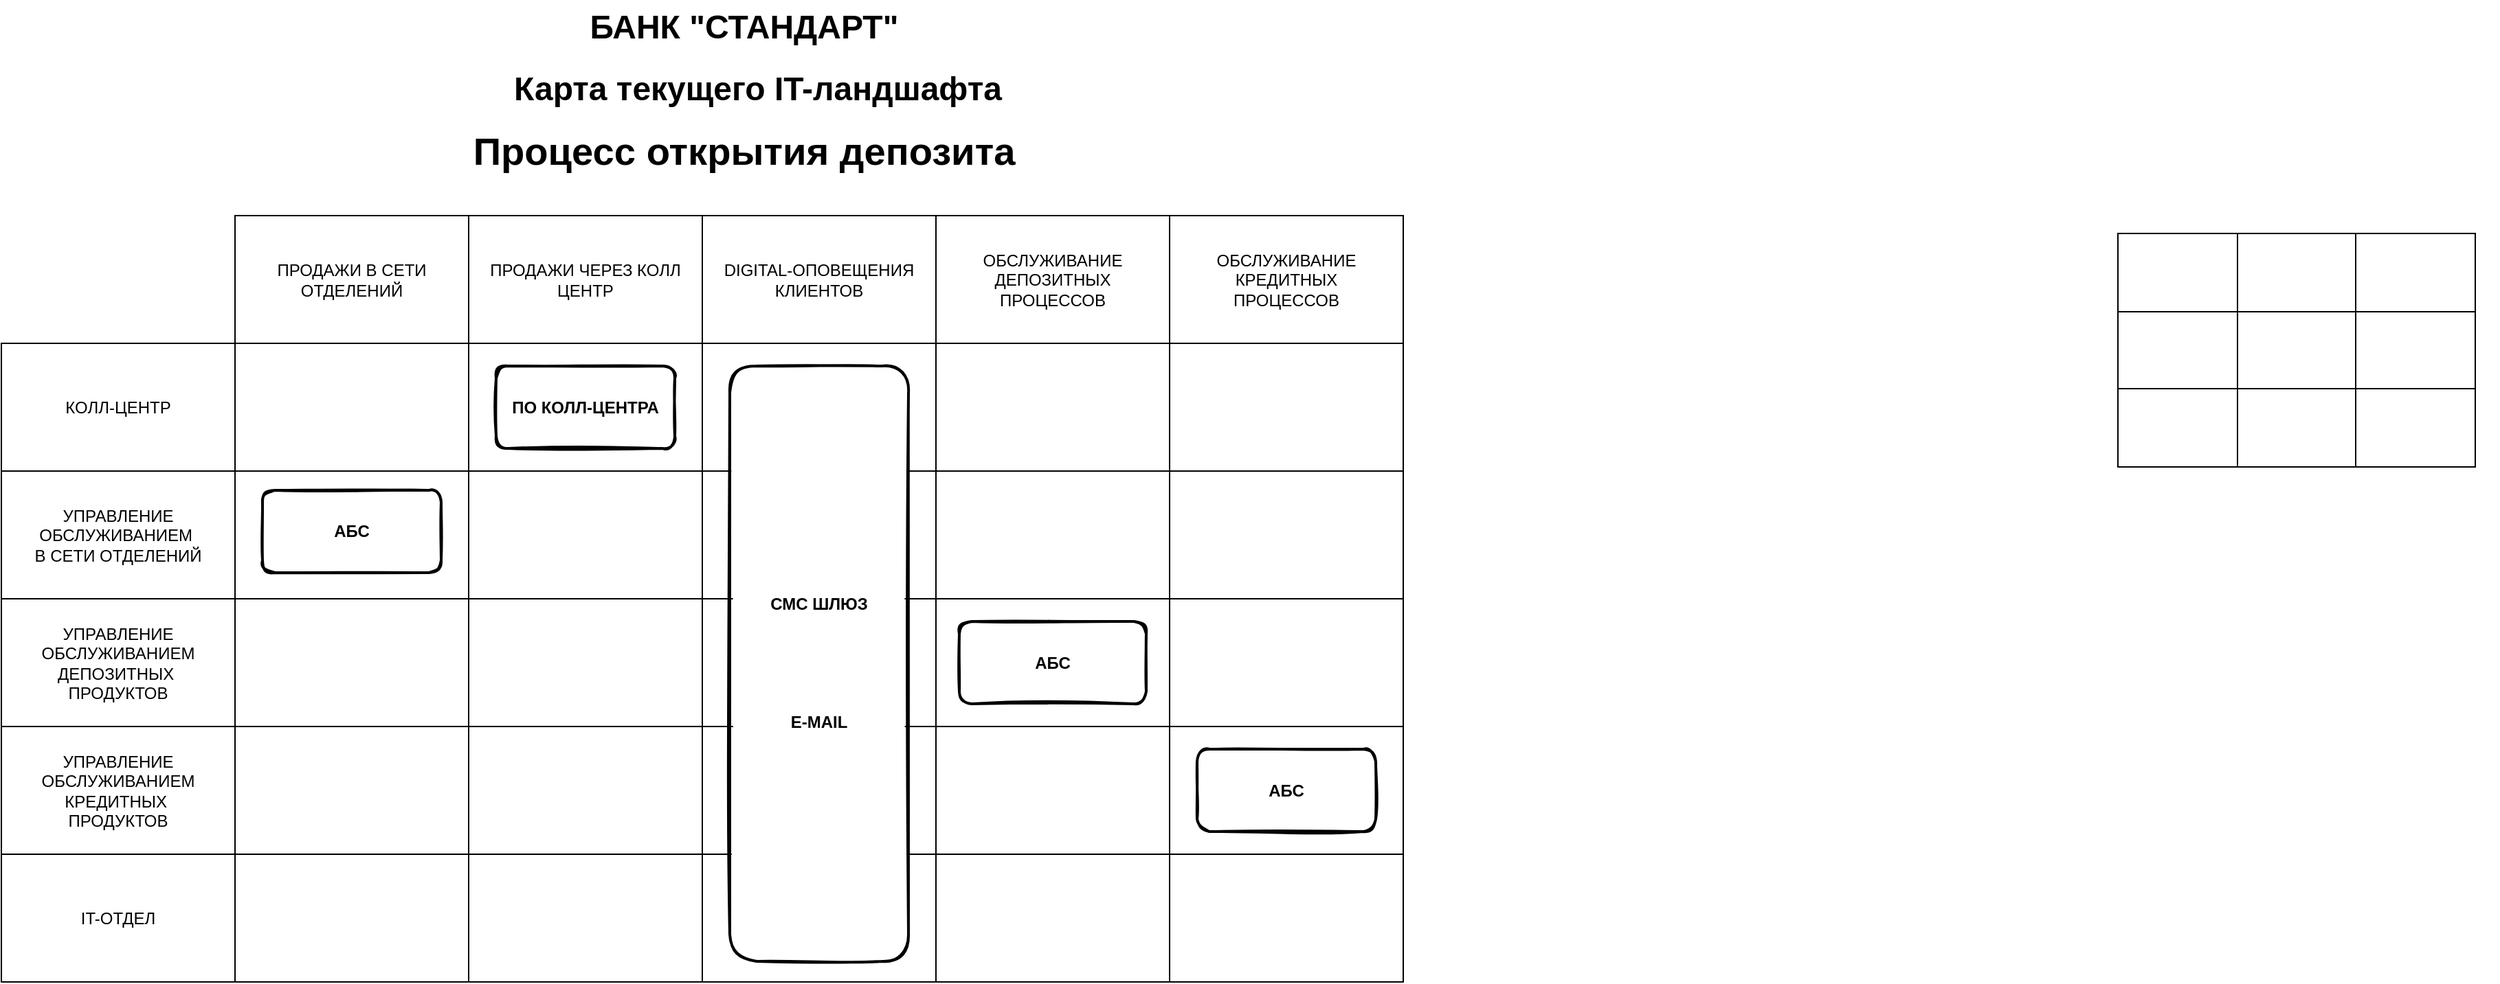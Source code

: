<mxfile version="25.0.2">
  <diagram name="Page-1" id="fc2ac565-0d4e-3f0d-88b0-a54af1634ed7">
    <mxGraphModel dx="1674" dy="854" grid="1" gridSize="10" guides="1" tooltips="1" connect="0" arrows="1" fold="1" page="1" pageScale="1.5" pageWidth="1169" pageHeight="827" background="none" math="0" shadow="0">
      <root>
        <mxCell id="0" style=";html=1;" />
        <mxCell id="1" style=";html=1;" parent="0" />
        <mxCell id="iBaxnLrJakrebYnxHkMO-363" value="&lt;strong&gt;Карта текущего IT-ландшафта&lt;/strong&gt;" style="text;strokeColor=none;fillColor=none;html=1;fontSize=24;fontStyle=1;verticalAlign=middle;align=center;" parent="1" vertex="1">
          <mxGeometry x="1100" y="420" width="640" height="30" as="geometry" />
        </mxCell>
        <mxCell id="iBaxnLrJakrebYnxHkMO-364" value="" style="shape=table;startSize=0;container=1;collapsible=0;childLayout=tableLayout;fontSize=16;" parent="1" vertex="1">
          <mxGeometry x="2410" y="540" width="260" height="170" as="geometry" />
        </mxCell>
        <mxCell id="iBaxnLrJakrebYnxHkMO-365" value="" style="shape=tableRow;horizontal=0;startSize=0;swimlaneHead=0;swimlaneBody=0;strokeColor=inherit;top=0;left=0;bottom=0;right=0;collapsible=0;dropTarget=0;fillColor=none;points=[[0,0.5],[1,0.5]];portConstraint=eastwest;fontSize=16;" parent="iBaxnLrJakrebYnxHkMO-364" vertex="1">
          <mxGeometry width="260" height="57" as="geometry" />
        </mxCell>
        <mxCell id="iBaxnLrJakrebYnxHkMO-366" value="" style="shape=partialRectangle;html=1;whiteSpace=wrap;connectable=0;strokeColor=inherit;overflow=hidden;fillColor=none;top=0;left=0;bottom=0;right=0;pointerEvents=1;fontSize=16;" parent="iBaxnLrJakrebYnxHkMO-365" vertex="1">
          <mxGeometry width="87" height="57" as="geometry">
            <mxRectangle width="87" height="57" as="alternateBounds" />
          </mxGeometry>
        </mxCell>
        <mxCell id="iBaxnLrJakrebYnxHkMO-367" value="" style="shape=partialRectangle;html=1;whiteSpace=wrap;connectable=0;strokeColor=inherit;overflow=hidden;fillColor=none;top=0;left=0;bottom=0;right=0;pointerEvents=1;fontSize=16;" parent="iBaxnLrJakrebYnxHkMO-365" vertex="1">
          <mxGeometry x="87" width="86" height="57" as="geometry">
            <mxRectangle width="86" height="57" as="alternateBounds" />
          </mxGeometry>
        </mxCell>
        <mxCell id="iBaxnLrJakrebYnxHkMO-368" value="" style="shape=partialRectangle;html=1;whiteSpace=wrap;connectable=0;strokeColor=inherit;overflow=hidden;fillColor=none;top=0;left=0;bottom=0;right=0;pointerEvents=1;fontSize=16;" parent="iBaxnLrJakrebYnxHkMO-365" vertex="1">
          <mxGeometry x="173" width="87" height="57" as="geometry">
            <mxRectangle width="87" height="57" as="alternateBounds" />
          </mxGeometry>
        </mxCell>
        <mxCell id="iBaxnLrJakrebYnxHkMO-369" value="" style="shape=tableRow;horizontal=0;startSize=0;swimlaneHead=0;swimlaneBody=0;strokeColor=inherit;top=0;left=0;bottom=0;right=0;collapsible=0;dropTarget=0;fillColor=none;points=[[0,0.5],[1,0.5]];portConstraint=eastwest;fontSize=16;" parent="iBaxnLrJakrebYnxHkMO-364" vertex="1">
          <mxGeometry y="57" width="260" height="56" as="geometry" />
        </mxCell>
        <mxCell id="iBaxnLrJakrebYnxHkMO-370" value="" style="shape=partialRectangle;html=1;whiteSpace=wrap;connectable=0;strokeColor=inherit;overflow=hidden;fillColor=none;top=0;left=0;bottom=0;right=0;pointerEvents=1;fontSize=16;" parent="iBaxnLrJakrebYnxHkMO-369" vertex="1">
          <mxGeometry width="87" height="56" as="geometry">
            <mxRectangle width="87" height="56" as="alternateBounds" />
          </mxGeometry>
        </mxCell>
        <mxCell id="iBaxnLrJakrebYnxHkMO-371" value="" style="shape=partialRectangle;html=1;whiteSpace=wrap;connectable=0;strokeColor=inherit;overflow=hidden;fillColor=none;top=0;left=0;bottom=0;right=0;pointerEvents=1;fontSize=16;" parent="iBaxnLrJakrebYnxHkMO-369" vertex="1">
          <mxGeometry x="87" width="86" height="56" as="geometry">
            <mxRectangle width="86" height="56" as="alternateBounds" />
          </mxGeometry>
        </mxCell>
        <mxCell id="iBaxnLrJakrebYnxHkMO-372" value="" style="shape=partialRectangle;html=1;whiteSpace=wrap;connectable=0;strokeColor=inherit;overflow=hidden;fillColor=none;top=0;left=0;bottom=0;right=0;pointerEvents=1;fontSize=16;" parent="iBaxnLrJakrebYnxHkMO-369" vertex="1">
          <mxGeometry x="173" width="87" height="56" as="geometry">
            <mxRectangle width="87" height="56" as="alternateBounds" />
          </mxGeometry>
        </mxCell>
        <mxCell id="iBaxnLrJakrebYnxHkMO-373" value="" style="shape=tableRow;horizontal=0;startSize=0;swimlaneHead=0;swimlaneBody=0;strokeColor=inherit;top=0;left=0;bottom=0;right=0;collapsible=0;dropTarget=0;fillColor=none;points=[[0,0.5],[1,0.5]];portConstraint=eastwest;fontSize=16;" parent="iBaxnLrJakrebYnxHkMO-364" vertex="1">
          <mxGeometry y="113" width="260" height="57" as="geometry" />
        </mxCell>
        <mxCell id="iBaxnLrJakrebYnxHkMO-374" value="" style="shape=partialRectangle;html=1;whiteSpace=wrap;connectable=0;strokeColor=inherit;overflow=hidden;fillColor=none;top=0;left=0;bottom=0;right=0;pointerEvents=1;fontSize=16;" parent="iBaxnLrJakrebYnxHkMO-373" vertex="1">
          <mxGeometry width="87" height="57" as="geometry">
            <mxRectangle width="87" height="57" as="alternateBounds" />
          </mxGeometry>
        </mxCell>
        <mxCell id="iBaxnLrJakrebYnxHkMO-375" value="" style="shape=partialRectangle;html=1;whiteSpace=wrap;connectable=0;strokeColor=inherit;overflow=hidden;fillColor=none;top=0;left=0;bottom=0;right=0;pointerEvents=1;fontSize=16;" parent="iBaxnLrJakrebYnxHkMO-373" vertex="1">
          <mxGeometry x="87" width="86" height="57" as="geometry">
            <mxRectangle width="86" height="57" as="alternateBounds" />
          </mxGeometry>
        </mxCell>
        <mxCell id="iBaxnLrJakrebYnxHkMO-376" value="" style="shape=partialRectangle;html=1;whiteSpace=wrap;connectable=0;strokeColor=inherit;overflow=hidden;fillColor=none;top=0;left=0;bottom=0;right=0;pointerEvents=1;fontSize=16;" parent="iBaxnLrJakrebYnxHkMO-373" vertex="1">
          <mxGeometry x="173" width="87" height="57" as="geometry">
            <mxRectangle width="87" height="57" as="alternateBounds" />
          </mxGeometry>
        </mxCell>
        <mxCell id="iBaxnLrJakrebYnxHkMO-377" value="" style="shape=partialRectangle;html=1;whiteSpace=wrap;connectable=0;strokeColor=inherit;overflow=hidden;fillColor=none;top=0;left=0;bottom=0;right=0;pointerEvents=1;fontSize=16;" parent="1" vertex="1">
          <mxGeometry x="2600" y="530" width="87" height="57" as="geometry">
            <mxRectangle width="87" height="57" as="alternateBounds" />
          </mxGeometry>
        </mxCell>
        <mxCell id="iBaxnLrJakrebYnxHkMO-378" value="" style="shape=partialRectangle;html=1;whiteSpace=wrap;connectable=0;strokeColor=inherit;overflow=hidden;fillColor=none;top=0;left=0;bottom=0;right=0;pointerEvents=1;fontSize=16;" parent="1" vertex="1">
          <mxGeometry x="2600" y="587" width="87" height="56" as="geometry">
            <mxRectangle width="87" height="56" as="alternateBounds" />
          </mxGeometry>
        </mxCell>
        <mxCell id="iBaxnLrJakrebYnxHkMO-379" value="" style="shape=partialRectangle;html=1;whiteSpace=wrap;connectable=0;strokeColor=inherit;overflow=hidden;fillColor=none;top=0;left=0;bottom=0;right=0;pointerEvents=1;fontSize=16;" parent="1" vertex="1">
          <mxGeometry x="2600" y="643" width="87" height="57" as="geometry">
            <mxRectangle width="87" height="57" as="alternateBounds" />
          </mxGeometry>
        </mxCell>
        <mxCell id="iBaxnLrJakrebYnxHkMO-382" value="ПРОДАЖИ В СЕТИ ОТДЕЛЕНИЙ" style="rounded=0;whiteSpace=wrap;html=1;" parent="1" vertex="1">
          <mxGeometry x="1040" y="527" width="170" height="93" as="geometry" />
        </mxCell>
        <mxCell id="iBaxnLrJakrebYnxHkMO-383" value="" style="shape=partialRectangle;html=1;whiteSpace=wrap;connectable=0;strokeColor=inherit;overflow=hidden;fillColor=none;top=0;left=0;bottom=0;right=0;pointerEvents=1;fontSize=16;" parent="1" vertex="1">
          <mxGeometry x="1360" y="580" width="87" height="57" as="geometry">
            <mxRectangle width="87" height="57" as="alternateBounds" />
          </mxGeometry>
        </mxCell>
        <mxCell id="iBaxnLrJakrebYnxHkMO-384" value="" style="shape=partialRectangle;html=1;whiteSpace=wrap;connectable=0;strokeColor=inherit;overflow=hidden;fillColor=none;top=0;left=0;bottom=0;right=0;pointerEvents=1;fontSize=16;" parent="1" vertex="1">
          <mxGeometry x="1360" y="637" width="87" height="56" as="geometry">
            <mxRectangle width="87" height="56" as="alternateBounds" />
          </mxGeometry>
        </mxCell>
        <mxCell id="iBaxnLrJakrebYnxHkMO-385" value="" style="shape=partialRectangle;html=1;whiteSpace=wrap;connectable=0;strokeColor=inherit;overflow=hidden;fillColor=none;top=0;left=0;bottom=0;right=0;pointerEvents=1;fontSize=16;" parent="1" vertex="1">
          <mxGeometry x="1360" y="693" width="87" height="57" as="geometry">
            <mxRectangle width="87" height="57" as="alternateBounds" />
          </mxGeometry>
        </mxCell>
        <mxCell id="iBaxnLrJakrebYnxHkMO-386" value="ПРОДАЖИ ЧЕРЕЗ КОЛЛ ЦЕНТР" style="rounded=0;whiteSpace=wrap;html=1;" parent="1" vertex="1">
          <mxGeometry x="1210" y="527" width="170" height="93" as="geometry" />
        </mxCell>
        <mxCell id="iBaxnLrJakrebYnxHkMO-387" value="DIGITAL-ОПОВЕЩЕНИЯ КЛИЕНТОВ" style="rounded=0;whiteSpace=wrap;html=1;" parent="1" vertex="1">
          <mxGeometry x="1380" y="527" width="170" height="93" as="geometry" />
        </mxCell>
        <mxCell id="iBaxnLrJakrebYnxHkMO-388" value="ОБСЛУЖИВАНИЕ ДЕПОЗИТНЫХ&lt;div&gt;ПРОЦЕССОВ&lt;/div&gt;" style="rounded=0;whiteSpace=wrap;html=1;" parent="1" vertex="1">
          <mxGeometry x="1550" y="527" width="170" height="93" as="geometry" />
        </mxCell>
        <mxCell id="iBaxnLrJakrebYnxHkMO-391" value="КОЛЛ-ЦЕНТР" style="rounded=0;whiteSpace=wrap;html=1;" parent="1" vertex="1">
          <mxGeometry x="870" y="620" width="170" height="93" as="geometry" />
        </mxCell>
        <mxCell id="iBaxnLrJakrebYnxHkMO-393" value="УПРАВЛЕНИЕ ОБСЛУЖИВАНИЕМ&amp;nbsp;&lt;div&gt;В СЕТИ ОТДЕЛЕНИЙ&lt;/div&gt;" style="rounded=0;whiteSpace=wrap;html=1;" parent="1" vertex="1">
          <mxGeometry x="870" y="713" width="170" height="93" as="geometry" />
        </mxCell>
        <mxCell id="iBaxnLrJakrebYnxHkMO-394" value="УПРАВЛЕНИЕ ОБСЛУЖИВАНИЕМ ДЕПОЗИТНЫХ&amp;nbsp;&lt;div&gt;ПРОДУКТОВ&lt;/div&gt;" style="rounded=0;whiteSpace=wrap;html=1;" parent="1" vertex="1">
          <mxGeometry x="870" y="806" width="170" height="93" as="geometry" />
        </mxCell>
        <mxCell id="iBaxnLrJakrebYnxHkMO-396" value="" style="rounded=0;whiteSpace=wrap;html=1;" parent="1" vertex="1">
          <mxGeometry x="1040" y="620" width="170" height="93" as="geometry" />
        </mxCell>
        <mxCell id="iBaxnLrJakrebYnxHkMO-397" value="" style="rounded=0;whiteSpace=wrap;html=1;" parent="1" vertex="1">
          <mxGeometry x="1210" y="620" width="170" height="93" as="geometry" />
        </mxCell>
        <mxCell id="iBaxnLrJakrebYnxHkMO-400" value="" style="rounded=0;whiteSpace=wrap;html=1;" parent="1" vertex="1">
          <mxGeometry x="1380" y="620" width="170" height="93" as="geometry" />
        </mxCell>
        <mxCell id="iBaxnLrJakrebYnxHkMO-401" value="" style="rounded=0;whiteSpace=wrap;html=1;" parent="1" vertex="1">
          <mxGeometry x="1550" y="620" width="170" height="93" as="geometry" />
        </mxCell>
        <mxCell id="iBaxnLrJakrebYnxHkMO-408" value="" style="rounded=0;whiteSpace=wrap;html=1;" parent="1" vertex="1">
          <mxGeometry x="1040" y="713" width="170" height="93" as="geometry" />
        </mxCell>
        <mxCell id="iBaxnLrJakrebYnxHkMO-409" value="" style="rounded=0;whiteSpace=wrap;html=1;" parent="1" vertex="1">
          <mxGeometry x="1210" y="713" width="170" height="93" as="geometry" />
        </mxCell>
        <mxCell id="iBaxnLrJakrebYnxHkMO-410" value="" style="rounded=0;whiteSpace=wrap;html=1;" parent="1" vertex="1">
          <mxGeometry x="1040" y="806" width="170" height="93" as="geometry" />
        </mxCell>
        <mxCell id="iBaxnLrJakrebYnxHkMO-411" value="" style="rounded=0;whiteSpace=wrap;html=1;" parent="1" vertex="1">
          <mxGeometry x="1210" y="806" width="170" height="93" as="geometry" />
        </mxCell>
        <mxCell id="iBaxnLrJakrebYnxHkMO-412" value="" style="rounded=0;whiteSpace=wrap;html=1;" parent="1" vertex="1">
          <mxGeometry x="1380" y="713" width="170" height="93" as="geometry" />
        </mxCell>
        <mxCell id="iBaxnLrJakrebYnxHkMO-413" value="" style="rounded=0;whiteSpace=wrap;html=1;" parent="1" vertex="1">
          <mxGeometry x="1550" y="713" width="170" height="93" as="geometry" />
        </mxCell>
        <mxCell id="iBaxnLrJakrebYnxHkMO-414" value="" style="rounded=0;whiteSpace=wrap;html=1;" parent="1" vertex="1">
          <mxGeometry x="1380" y="806" width="170" height="93" as="geometry" />
        </mxCell>
        <mxCell id="iBaxnLrJakrebYnxHkMO-415" value="" style="rounded=0;whiteSpace=wrap;html=1;" parent="1" vertex="1">
          <mxGeometry x="1550" y="806" width="170" height="93" as="geometry" />
        </mxCell>
        <mxCell id="iBaxnLrJakrebYnxHkMO-438" value="&lt;b&gt;АБС&lt;/b&gt;" style="rounded=1;whiteSpace=wrap;html=1;strokeWidth=2;fillWeight=4;hachureGap=8;hachureAngle=45;sketch=1;" parent="1" vertex="1">
          <mxGeometry x="1060" y="727" width="130" height="60" as="geometry" />
        </mxCell>
        <mxCell id="iBaxnLrJakrebYnxHkMO-439" value="&lt;b&gt;АБС&lt;/b&gt;" style="rounded=1;whiteSpace=wrap;html=1;strokeWidth=2;fillWeight=4;hachureGap=8;hachureAngle=45;sketch=1;" parent="1" vertex="1">
          <mxGeometry x="1567" y="822.5" width="136" height="60" as="geometry" />
        </mxCell>
        <mxCell id="iBaxnLrJakrebYnxHkMO-441" value="БАНК &quot;СТАНДАРТ&quot;" style="text;strokeColor=none;fillColor=none;html=1;fontSize=24;fontStyle=1;verticalAlign=middle;align=center;" parent="1" vertex="1">
          <mxGeometry x="1360" y="370" width="100" height="40" as="geometry" />
        </mxCell>
        <mxCell id="iBaxnLrJakrebYnxHkMO-445" value="&lt;meta charset=&quot;utf-8&quot;&gt;&lt;h3&gt;Процесс открытия депозита&lt;/h3&gt;" style="text;strokeColor=none;fillColor=none;html=1;fontSize=24;fontStyle=1;verticalAlign=middle;align=center;rotation=0;" parent="1" vertex="1">
          <mxGeometry x="1360" y="460" width="100" height="40" as="geometry" />
        </mxCell>
        <mxCell id="iBaxnLrJakrebYnxHkMO-446" value="УПРАВЛЕНИЕ ОБСЛУЖИВАНИЕМ КРЕДИТНЫХ&amp;nbsp;&lt;div&gt;ПРОДУКТОВ&lt;/div&gt;" style="rounded=0;whiteSpace=wrap;html=1;" parent="1" vertex="1">
          <mxGeometry x="870" y="899" width="170" height="93" as="geometry" />
        </mxCell>
        <mxCell id="iBaxnLrJakrebYnxHkMO-447" value="" style="rounded=0;whiteSpace=wrap;html=1;" parent="1" vertex="1">
          <mxGeometry x="1040" y="899" width="170" height="93" as="geometry" />
        </mxCell>
        <mxCell id="iBaxnLrJakrebYnxHkMO-448" value="" style="rounded=0;whiteSpace=wrap;html=1;" parent="1" vertex="1">
          <mxGeometry x="1210" y="899" width="170" height="93" as="geometry" />
        </mxCell>
        <mxCell id="iBaxnLrJakrebYnxHkMO-449" value="" style="rounded=0;whiteSpace=wrap;html=1;" parent="1" vertex="1">
          <mxGeometry x="1380" y="899" width="170" height="93" as="geometry" />
        </mxCell>
        <mxCell id="iBaxnLrJakrebYnxHkMO-450" value="" style="rounded=0;whiteSpace=wrap;html=1;" parent="1" vertex="1">
          <mxGeometry x="1550" y="899" width="170" height="93" as="geometry" />
        </mxCell>
        <mxCell id="iBaxnLrJakrebYnxHkMO-451" value="ОБСЛУЖИВАНИЕ КРЕДИТНЫХ&lt;div&gt;ПРОЦЕССОВ&lt;/div&gt;" style="rounded=0;whiteSpace=wrap;html=1;" parent="1" vertex="1">
          <mxGeometry x="1720" y="527" width="170" height="93" as="geometry" />
        </mxCell>
        <mxCell id="iBaxnLrJakrebYnxHkMO-452" value="" style="rounded=0;whiteSpace=wrap;html=1;" parent="1" vertex="1">
          <mxGeometry x="1720" y="620" width="170" height="93" as="geometry" />
        </mxCell>
        <mxCell id="iBaxnLrJakrebYnxHkMO-453" value="" style="rounded=0;whiteSpace=wrap;html=1;" parent="1" vertex="1">
          <mxGeometry x="1720" y="713" width="170" height="93" as="geometry" />
        </mxCell>
        <mxCell id="iBaxnLrJakrebYnxHkMO-454" value="" style="rounded=0;whiteSpace=wrap;html=1;" parent="1" vertex="1">
          <mxGeometry x="1720" y="806" width="170" height="93" as="geometry" />
        </mxCell>
        <mxCell id="iBaxnLrJakrebYnxHkMO-455" value="" style="rounded=0;whiteSpace=wrap;html=1;" parent="1" vertex="1">
          <mxGeometry x="1720" y="899" width="170" height="93" as="geometry" />
        </mxCell>
        <mxCell id="iBaxnLrJakrebYnxHkMO-457" value="&lt;b&gt;АБС&lt;/b&gt;" style="rounded=1;whiteSpace=wrap;html=1;strokeWidth=2;fillWeight=4;hachureGap=8;hachureAngle=45;sketch=1;" parent="1" vertex="1">
          <mxGeometry x="1740" y="915.5" width="130" height="60" as="geometry" />
        </mxCell>
        <mxCell id="iBaxnLrJakrebYnxHkMO-458" value="&lt;b&gt;ПО КОЛЛ-ЦЕНТРА&lt;/b&gt;" style="rounded=1;whiteSpace=wrap;html=1;strokeWidth=2;fillWeight=4;hachureGap=8;hachureAngle=45;sketch=1;" parent="1" vertex="1">
          <mxGeometry x="1230" y="636.5" width="130" height="60" as="geometry" />
        </mxCell>
        <mxCell id="iBaxnLrJakrebYnxHkMO-460" value="IT-ОТДЕЛ" style="rounded=0;whiteSpace=wrap;html=1;" parent="1" vertex="1">
          <mxGeometry x="870" y="992" width="170" height="93" as="geometry" />
        </mxCell>
        <mxCell id="iBaxnLrJakrebYnxHkMO-461" value="" style="rounded=0;whiteSpace=wrap;html=1;" parent="1" vertex="1">
          <mxGeometry x="1040" y="992" width="170" height="93" as="geometry" />
        </mxCell>
        <mxCell id="iBaxnLrJakrebYnxHkMO-462" value="" style="rounded=0;whiteSpace=wrap;html=1;" parent="1" vertex="1">
          <mxGeometry x="1210" y="992" width="170" height="93" as="geometry" />
        </mxCell>
        <mxCell id="iBaxnLrJakrebYnxHkMO-463" value="" style="rounded=0;whiteSpace=wrap;html=1;" parent="1" vertex="1">
          <mxGeometry x="1380" y="992" width="170" height="93" as="geometry" />
        </mxCell>
        <mxCell id="iBaxnLrJakrebYnxHkMO-464" value="" style="rounded=0;whiteSpace=wrap;html=1;" parent="1" vertex="1">
          <mxGeometry x="1550" y="992" width="170" height="93" as="geometry" />
        </mxCell>
        <mxCell id="iBaxnLrJakrebYnxHkMO-465" value="" style="rounded=0;whiteSpace=wrap;html=1;" parent="1" vertex="1">
          <mxGeometry x="1720" y="992" width="170" height="93" as="geometry" />
        </mxCell>
        <mxCell id="iBaxnLrJakrebYnxHkMO-459" value="&lt;b&gt;СМС ШЛЮЗ&lt;/b&gt;&lt;div&gt;&lt;br&gt;&lt;/div&gt;&lt;div&gt;&lt;br&gt;&lt;/div&gt;&lt;div&gt;&lt;br&gt;&lt;/div&gt;&lt;div&gt;&lt;br&gt;&lt;/div&gt;&lt;div&gt;&lt;br&gt;&lt;/div&gt;&lt;div&gt;&lt;b&gt;E-MAIL&lt;/b&gt;&lt;/div&gt;" style="rounded=1;whiteSpace=wrap;html=1;strokeWidth=2;fillWeight=4;hachureGap=8;hachureAngle=45;sketch=1;" parent="1" vertex="1">
          <mxGeometry x="1400" y="636.5" width="130" height="433.5" as="geometry" />
        </mxCell>
      </root>
    </mxGraphModel>
  </diagram>
</mxfile>
